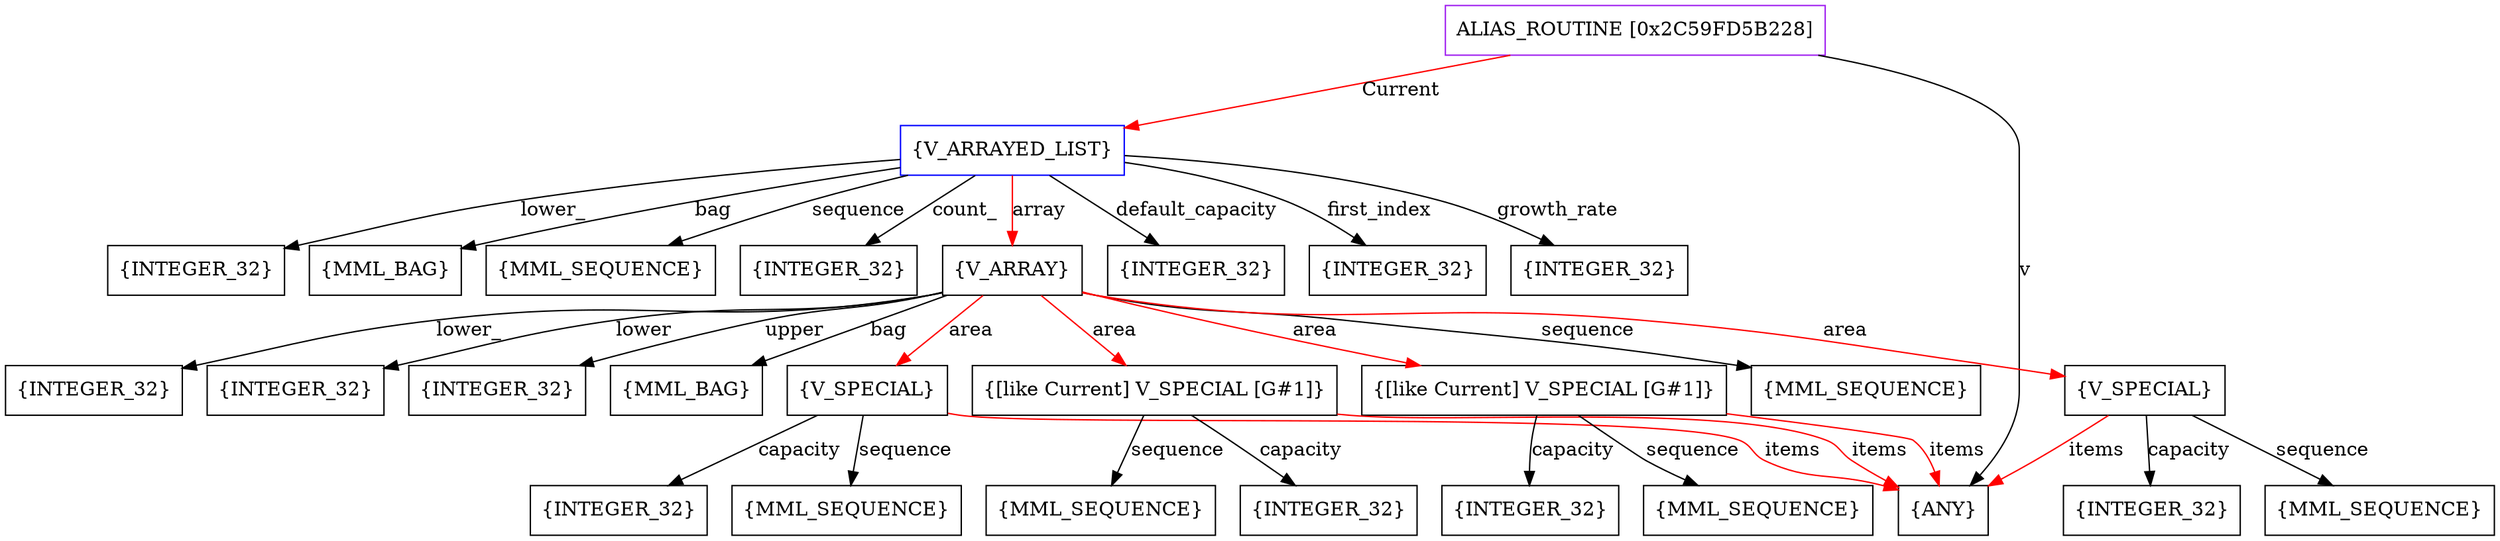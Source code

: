 digraph g {
	node [shape=box]
	b1[color=purple label=<ALIAS_ROUTINE [0x2C59FD5B228]>]
	b2[color=blue label=<{V_ARRAYED_LIST}>]
	b3[label=<{INTEGER_32}>]
	b4[label=<{INTEGER_32}>]
	b5[label=<{INTEGER_32}>]
	b6[label=<{MML_BAG}>]
	b7[label=<{MML_SEQUENCE}>]
	b8[label=<{INTEGER_32}>]
	b9[label=<{V_ARRAY}>]
	b10[label=<{MML_BAG}>]
	b11[label=<{MML_SEQUENCE}>]
	b12[label=<{INTEGER_32}>]
	b13[label=<{INTEGER_32}>]
	b14[label=<{INTEGER_32}>]
	b15[label=<{V_SPECIAL}>]
	b16[label=<{ANY}>]
	b17[label=<{INTEGER_32}>]
	b18[label=<{MML_SEQUENCE}>]
	b19[label=<{V_SPECIAL}>]
	b20[label=<{INTEGER_32}>]
	b21[label=<{MML_SEQUENCE}>]
	b22[label=<{[like Current] V_SPECIAL [G#1]}>]
	b23[label=<{INTEGER_32}>]
	b24[label=<{MML_SEQUENCE}>]
	b25[label=<{[like Current] V_SPECIAL [G#1]}>]
	b26[label=<{INTEGER_32}>]
	b27[label=<{MML_SEQUENCE}>]
	b28[label=<{INTEGER_32}>]
	b1->b2[color=red label=<Current>]
	b2->b3[label=<default_capacity>]
	b2->b4[label=<growth_rate>]
	b2->b5[label=<lower_>]
	b2->b6[label=<bag>]
	b2->b7[label=<sequence>]
	b2->b8[label=<count_>]
	b2->b9[color=red label=<array>]
	b9->b10[label=<bag>]
	b9->b11[label=<sequence>]
	b9->b12[label=<lower_>]
	b9->b13[label=<lower>]
	b9->b14[label=<upper>]
	b9->b15[color=red label=<area>]
	b15->b16[color=red label=<items>]
	b15->b17[label=<capacity>]
	b15->b18[label=<sequence>]
	b9->b19[color=red label=<area>]
	b19->b16[color=red label=<items>]
	b19->b20[label=<capacity>]
	b19->b21[label=<sequence>]
	b9->b22[color=red label=<area>]
	b22->b16[color=red label=<items>]
	b22->b23[label=<capacity>]
	b22->b24[label=<sequence>]
	b9->b25[color=red label=<area>]
	b25->b16[color=red label=<items>]
	b25->b26[label=<capacity>]
	b25->b27[label=<sequence>]
	b2->b28[label=<first_index>]
	b1->b16[label=<v>]
}
